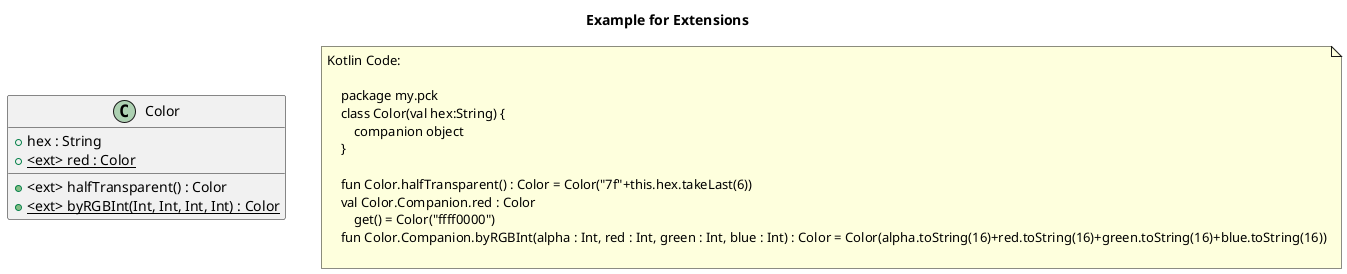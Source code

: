 @startuml
title Example for Extensions
'This file is generated by the GenerateExamplesForDoc test.

    'my.pck.Color
    class "Color" as my_pck_Color {
        + hex : String
		+ {static} <ext> red : Color
		+ <ext> halfTransparent() : Color
		+ {static} <ext> byRGBInt(Int, Int, Int, Int) : Color
    }


'Inheritance relations

'Property relations

'Function relations

note as note_of_code
Kotlin Code:

    package my.pck
    class Color(val hex:String) {
        companion object
    }
    
    fun Color.halfTransparent() : Color = Color("7f"+this.hex.takeLast(6))
    val Color.Companion.red : Color
        get() = Color("ffff0000")
    fun Color.Companion.byRGBInt(alpha : Int, red : Int, green : Int, blue : Int) : Color = Color(alpha.toString(16)+red.toString(16)+green.toString(16)+blue.toString(16))
    
end note

@enduml
